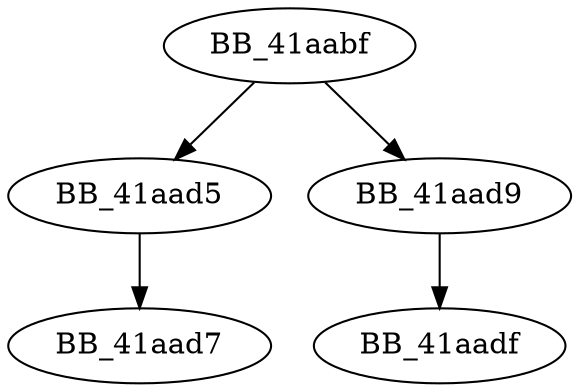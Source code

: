 DiGraph ___crtFlsSetValue{
BB_41aabf->BB_41aad5
BB_41aabf->BB_41aad9
BB_41aad5->BB_41aad7
BB_41aad9->BB_41aadf
}
